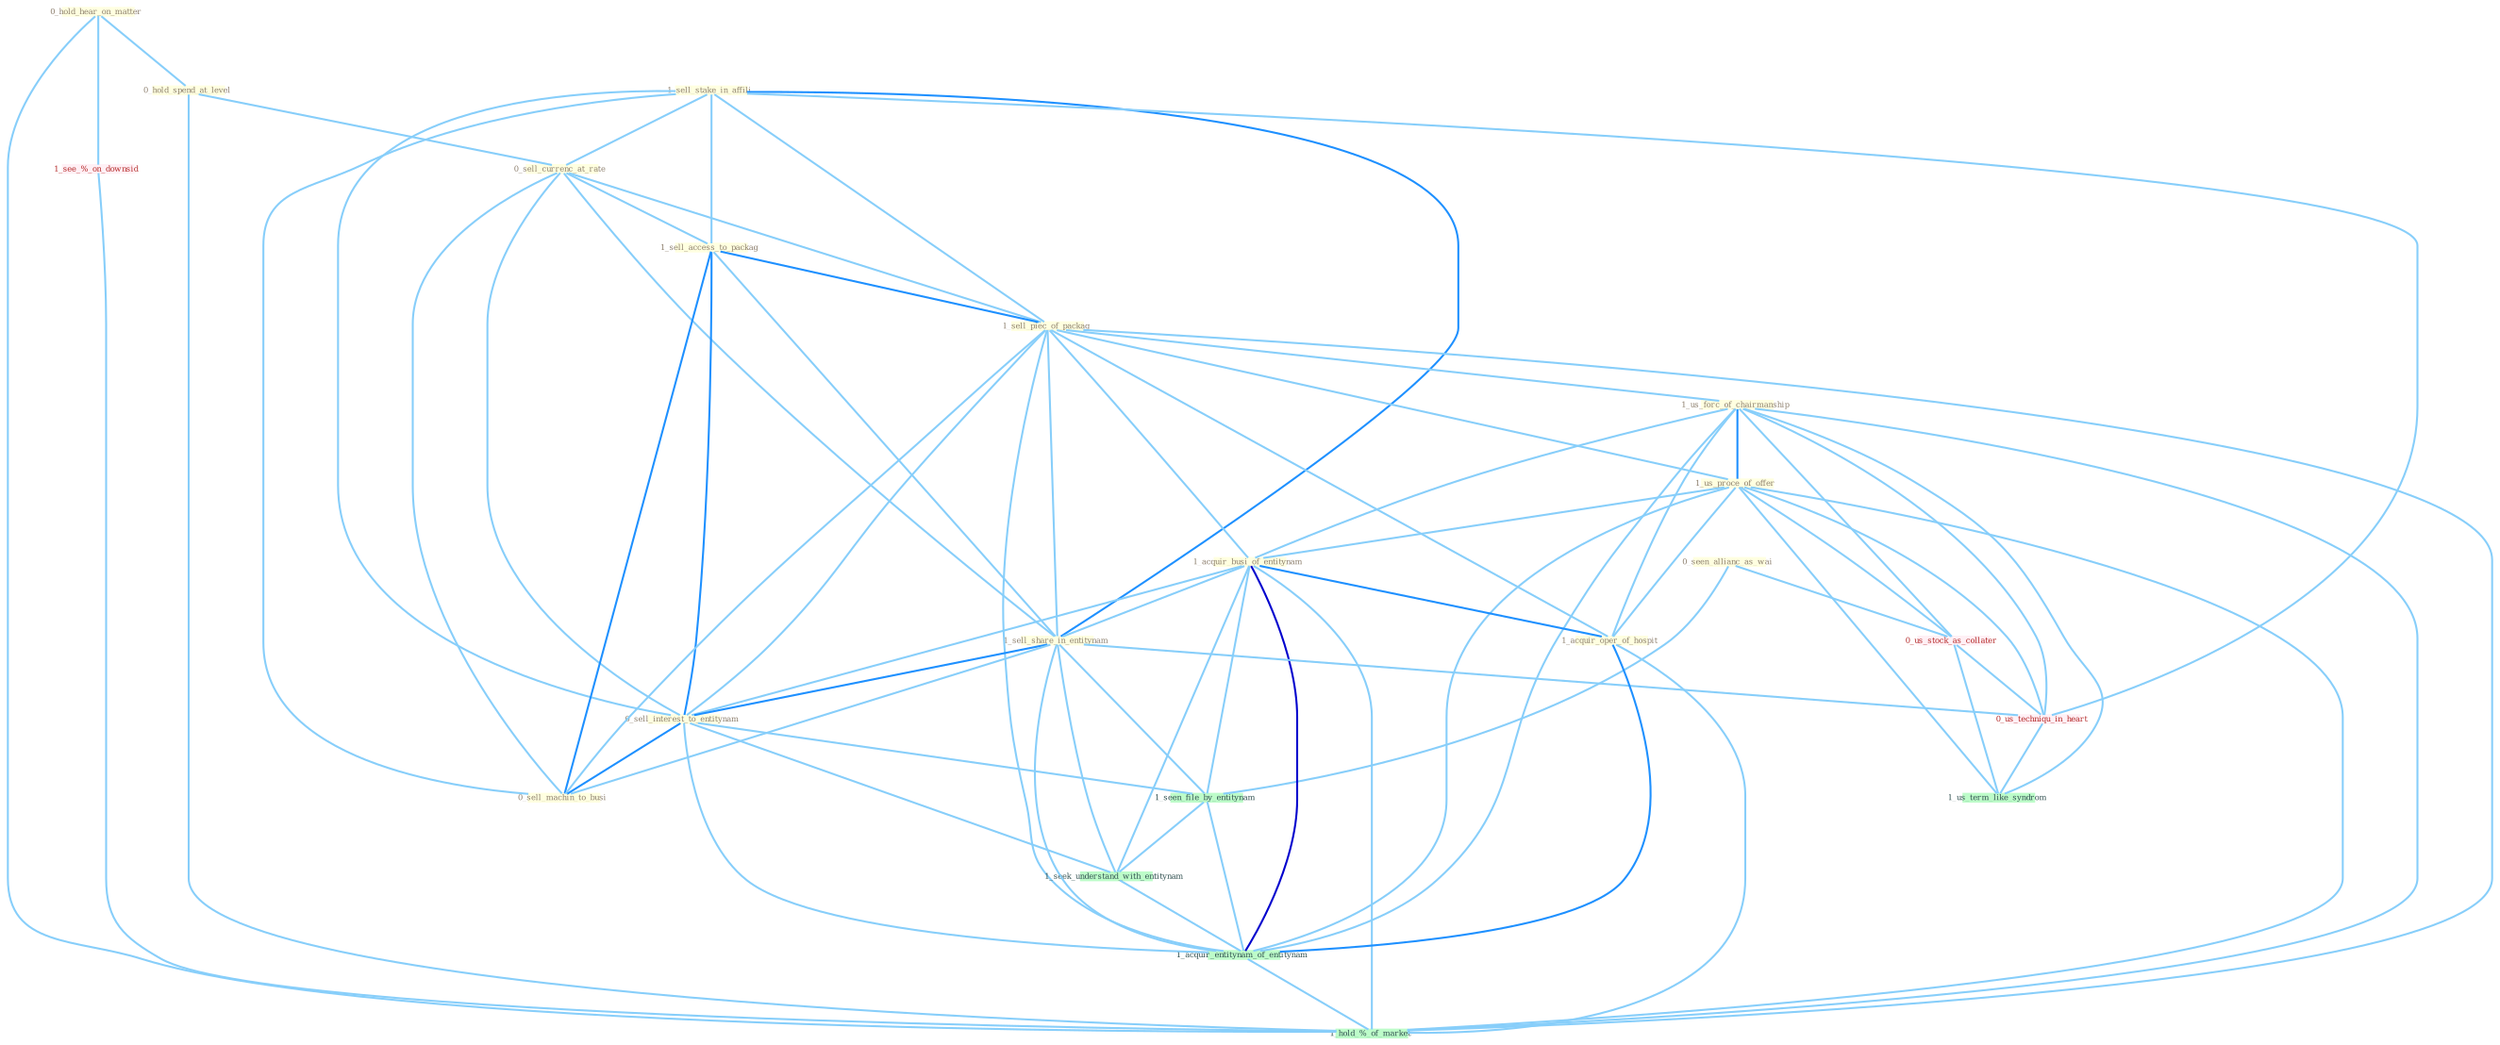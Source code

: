 Graph G{ 
    node
    [shape=polygon,style=filled,width=.5,height=.06,color="#BDFCC9",fixedsize=true,fontsize=4,
    fontcolor="#2f4f4f"];
    {node
    [color="#ffffe0", fontcolor="#8b7d6b"] "0_hold_hear_on_matter " "1_sell_stake_in_affili " "0_hold_spend_at_level " "0_seen_allianc_as_wai " "0_sell_currenc_at_rate " "1_sell_access_to_packag " "1_sell_piec_of_packag " "1_us_forc_of_chairmanship " "1_us_proce_of_offer " "1_acquir_busi_of_entitynam " "1_sell_share_in_entitynam " "0_sell_interest_to_entitynam " "1_acquir_oper_of_hospit " "0_sell_machin_to_busi "}
{node [color="#fff0f5", fontcolor="#b22222"] "0_us_stock_as_collater " "0_us_techniqu_in_heart " "1_see_%_on_downsid "}
edge [color="#B0E2FF"];

	"0_hold_hear_on_matter " -- "0_hold_spend_at_level " [w="1", color="#87cefa" ];
	"0_hold_hear_on_matter " -- "1_see_%_on_downsid " [w="1", color="#87cefa" ];
	"0_hold_hear_on_matter " -- "1_hold_%_of_market " [w="1", color="#87cefa" ];
	"1_sell_stake_in_affili " -- "0_sell_currenc_at_rate " [w="1", color="#87cefa" ];
	"1_sell_stake_in_affili " -- "1_sell_access_to_packag " [w="1", color="#87cefa" ];
	"1_sell_stake_in_affili " -- "1_sell_piec_of_packag " [w="1", color="#87cefa" ];
	"1_sell_stake_in_affili " -- "1_sell_share_in_entitynam " [w="2", color="#1e90ff" , len=0.8];
	"1_sell_stake_in_affili " -- "0_sell_interest_to_entitynam " [w="1", color="#87cefa" ];
	"1_sell_stake_in_affili " -- "0_sell_machin_to_busi " [w="1", color="#87cefa" ];
	"1_sell_stake_in_affili " -- "0_us_techniqu_in_heart " [w="1", color="#87cefa" ];
	"0_hold_spend_at_level " -- "0_sell_currenc_at_rate " [w="1", color="#87cefa" ];
	"0_hold_spend_at_level " -- "1_hold_%_of_market " [w="1", color="#87cefa" ];
	"0_seen_allianc_as_wai " -- "1_seen_file_by_entitynam " [w="1", color="#87cefa" ];
	"0_seen_allianc_as_wai " -- "0_us_stock_as_collater " [w="1", color="#87cefa" ];
	"0_sell_currenc_at_rate " -- "1_sell_access_to_packag " [w="1", color="#87cefa" ];
	"0_sell_currenc_at_rate " -- "1_sell_piec_of_packag " [w="1", color="#87cefa" ];
	"0_sell_currenc_at_rate " -- "1_sell_share_in_entitynam " [w="1", color="#87cefa" ];
	"0_sell_currenc_at_rate " -- "0_sell_interest_to_entitynam " [w="1", color="#87cefa" ];
	"0_sell_currenc_at_rate " -- "0_sell_machin_to_busi " [w="1", color="#87cefa" ];
	"1_sell_access_to_packag " -- "1_sell_piec_of_packag " [w="2", color="#1e90ff" , len=0.8];
	"1_sell_access_to_packag " -- "1_sell_share_in_entitynam " [w="1", color="#87cefa" ];
	"1_sell_access_to_packag " -- "0_sell_interest_to_entitynam " [w="2", color="#1e90ff" , len=0.8];
	"1_sell_access_to_packag " -- "0_sell_machin_to_busi " [w="2", color="#1e90ff" , len=0.8];
	"1_sell_piec_of_packag " -- "1_us_forc_of_chairmanship " [w="1", color="#87cefa" ];
	"1_sell_piec_of_packag " -- "1_us_proce_of_offer " [w="1", color="#87cefa" ];
	"1_sell_piec_of_packag " -- "1_acquir_busi_of_entitynam " [w="1", color="#87cefa" ];
	"1_sell_piec_of_packag " -- "1_sell_share_in_entitynam " [w="1", color="#87cefa" ];
	"1_sell_piec_of_packag " -- "0_sell_interest_to_entitynam " [w="1", color="#87cefa" ];
	"1_sell_piec_of_packag " -- "1_acquir_oper_of_hospit " [w="1", color="#87cefa" ];
	"1_sell_piec_of_packag " -- "0_sell_machin_to_busi " [w="1", color="#87cefa" ];
	"1_sell_piec_of_packag " -- "1_acquir_entitynam_of_entitynam " [w="1", color="#87cefa" ];
	"1_sell_piec_of_packag " -- "1_hold_%_of_market " [w="1", color="#87cefa" ];
	"1_us_forc_of_chairmanship " -- "1_us_proce_of_offer " [w="2", color="#1e90ff" , len=0.8];
	"1_us_forc_of_chairmanship " -- "1_acquir_busi_of_entitynam " [w="1", color="#87cefa" ];
	"1_us_forc_of_chairmanship " -- "1_acquir_oper_of_hospit " [w="1", color="#87cefa" ];
	"1_us_forc_of_chairmanship " -- "0_us_stock_as_collater " [w="1", color="#87cefa" ];
	"1_us_forc_of_chairmanship " -- "1_acquir_entitynam_of_entitynam " [w="1", color="#87cefa" ];
	"1_us_forc_of_chairmanship " -- "0_us_techniqu_in_heart " [w="1", color="#87cefa" ];
	"1_us_forc_of_chairmanship " -- "1_us_term_like_syndrom " [w="1", color="#87cefa" ];
	"1_us_forc_of_chairmanship " -- "1_hold_%_of_market " [w="1", color="#87cefa" ];
	"1_us_proce_of_offer " -- "1_acquir_busi_of_entitynam " [w="1", color="#87cefa" ];
	"1_us_proce_of_offer " -- "1_acquir_oper_of_hospit " [w="1", color="#87cefa" ];
	"1_us_proce_of_offer " -- "0_us_stock_as_collater " [w="1", color="#87cefa" ];
	"1_us_proce_of_offer " -- "1_acquir_entitynam_of_entitynam " [w="1", color="#87cefa" ];
	"1_us_proce_of_offer " -- "0_us_techniqu_in_heart " [w="1", color="#87cefa" ];
	"1_us_proce_of_offer " -- "1_us_term_like_syndrom " [w="1", color="#87cefa" ];
	"1_us_proce_of_offer " -- "1_hold_%_of_market " [w="1", color="#87cefa" ];
	"1_acquir_busi_of_entitynam " -- "1_sell_share_in_entitynam " [w="1", color="#87cefa" ];
	"1_acquir_busi_of_entitynam " -- "0_sell_interest_to_entitynam " [w="1", color="#87cefa" ];
	"1_acquir_busi_of_entitynam " -- "1_acquir_oper_of_hospit " [w="2", color="#1e90ff" , len=0.8];
	"1_acquir_busi_of_entitynam " -- "1_seen_file_by_entitynam " [w="1", color="#87cefa" ];
	"1_acquir_busi_of_entitynam " -- "1_seek_understand_with_entitynam " [w="1", color="#87cefa" ];
	"1_acquir_busi_of_entitynam " -- "1_acquir_entitynam_of_entitynam " [w="3", color="#0000cd" , len=0.6];
	"1_acquir_busi_of_entitynam " -- "1_hold_%_of_market " [w="1", color="#87cefa" ];
	"1_sell_share_in_entitynam " -- "0_sell_interest_to_entitynam " [w="2", color="#1e90ff" , len=0.8];
	"1_sell_share_in_entitynam " -- "0_sell_machin_to_busi " [w="1", color="#87cefa" ];
	"1_sell_share_in_entitynam " -- "1_seen_file_by_entitynam " [w="1", color="#87cefa" ];
	"1_sell_share_in_entitynam " -- "1_seek_understand_with_entitynam " [w="1", color="#87cefa" ];
	"1_sell_share_in_entitynam " -- "1_acquir_entitynam_of_entitynam " [w="1", color="#87cefa" ];
	"1_sell_share_in_entitynam " -- "0_us_techniqu_in_heart " [w="1", color="#87cefa" ];
	"0_sell_interest_to_entitynam " -- "0_sell_machin_to_busi " [w="2", color="#1e90ff" , len=0.8];
	"0_sell_interest_to_entitynam " -- "1_seen_file_by_entitynam " [w="1", color="#87cefa" ];
	"0_sell_interest_to_entitynam " -- "1_seek_understand_with_entitynam " [w="1", color="#87cefa" ];
	"0_sell_interest_to_entitynam " -- "1_acquir_entitynam_of_entitynam " [w="1", color="#87cefa" ];
	"1_acquir_oper_of_hospit " -- "1_acquir_entitynam_of_entitynam " [w="2", color="#1e90ff" , len=0.8];
	"1_acquir_oper_of_hospit " -- "1_hold_%_of_market " [w="1", color="#87cefa" ];
	"1_seen_file_by_entitynam " -- "1_seek_understand_with_entitynam " [w="1", color="#87cefa" ];
	"1_seen_file_by_entitynam " -- "1_acquir_entitynam_of_entitynam " [w="1", color="#87cefa" ];
	"0_us_stock_as_collater " -- "0_us_techniqu_in_heart " [w="1", color="#87cefa" ];
	"0_us_stock_as_collater " -- "1_us_term_like_syndrom " [w="1", color="#87cefa" ];
	"1_seek_understand_with_entitynam " -- "1_acquir_entitynam_of_entitynam " [w="1", color="#87cefa" ];
	"1_acquir_entitynam_of_entitynam " -- "1_hold_%_of_market " [w="1", color="#87cefa" ];
	"0_us_techniqu_in_heart " -- "1_us_term_like_syndrom " [w="1", color="#87cefa" ];
	"1_see_%_on_downsid " -- "1_hold_%_of_market " [w="1", color="#87cefa" ];
}